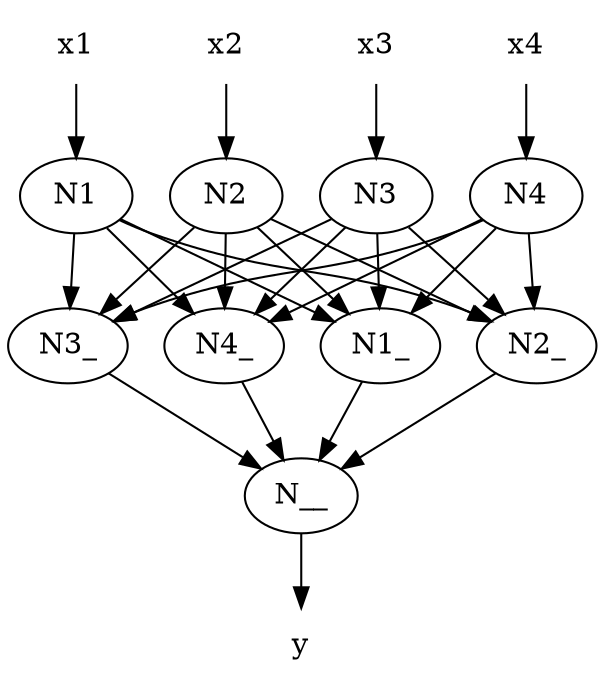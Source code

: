 digraph G {

    {
            node [shape="plaintext"]
            y
            x1
            x2
            x3
            x4
    }

    x1 -> N1
    x2 -> N2
    x3 -> N3
    x4 -> N4

    {N1, N2, N3, N4} -> {N1_, N2_, N3_, N4_} -> N__

    N__ -> y

}
